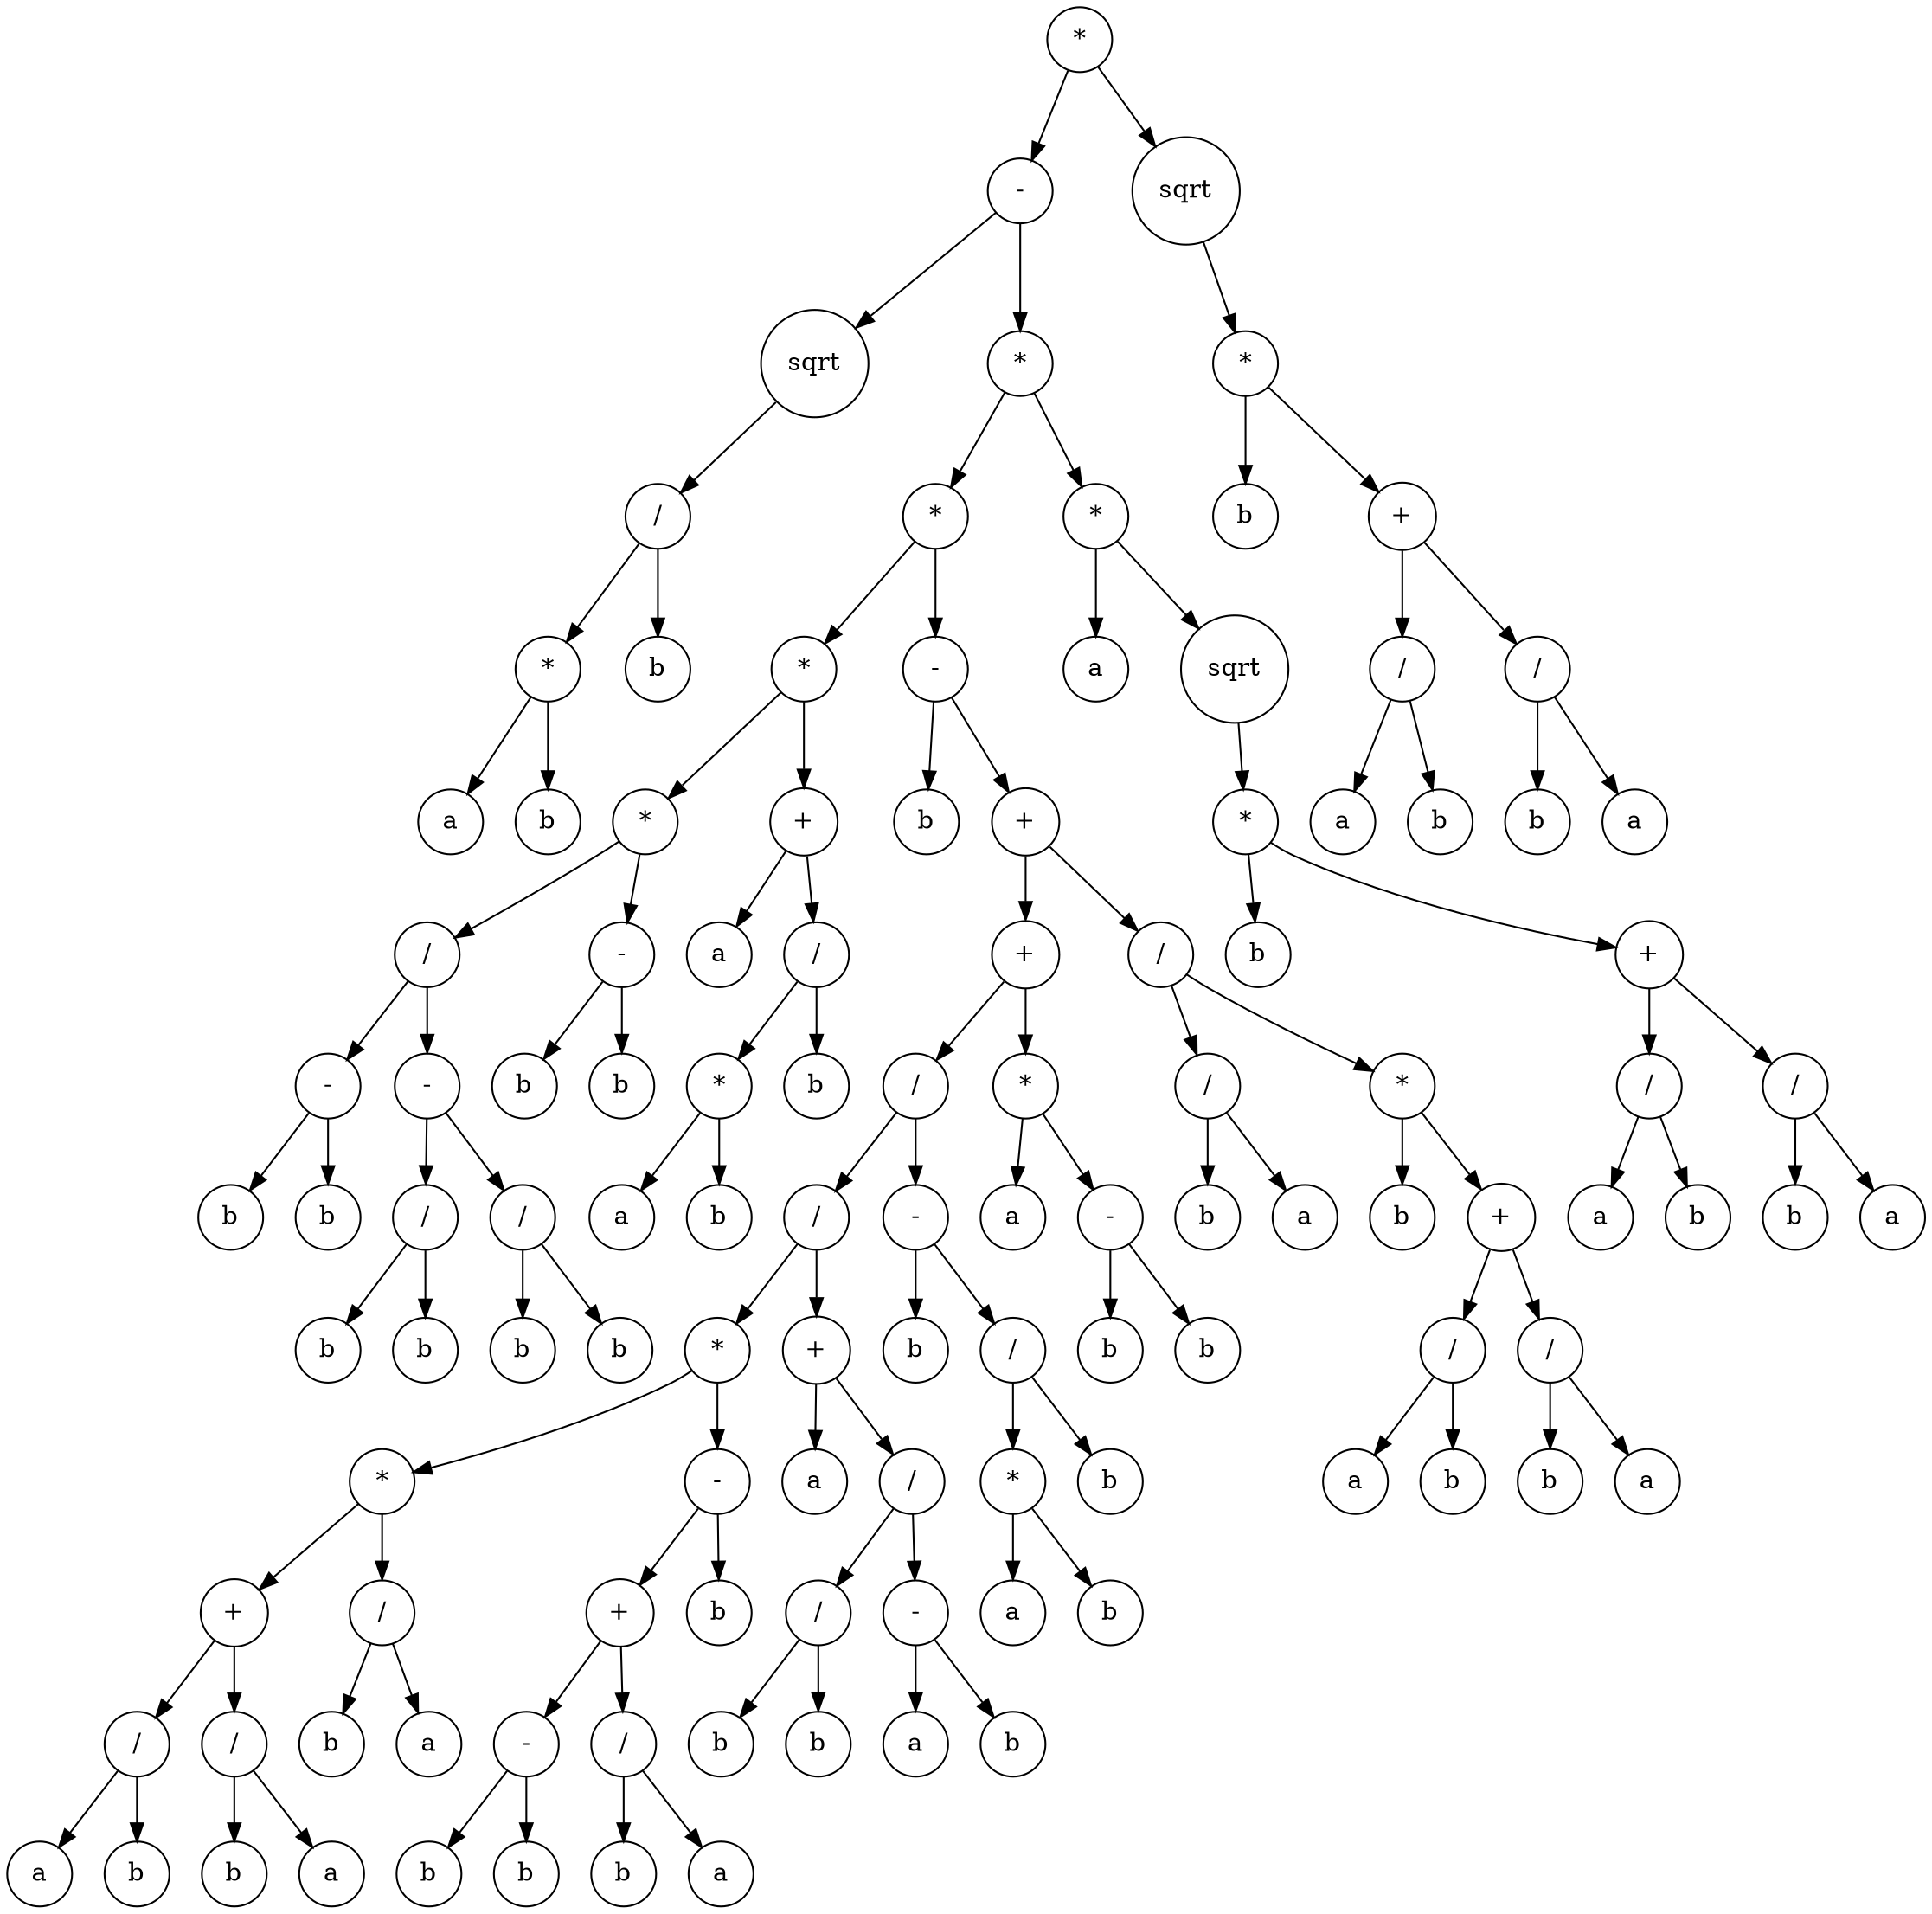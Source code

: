 digraph g {
graph [ordering=out];
node [shape=circle];
n[label = "*"];
n0[label = "-"];
n00[label = "sqrt"];
n000[label = "/"];
n0000[label = "*"];
n00000[label = "a"];
n0000 -> n00000;
n00001[label = "b"];
n0000 -> n00001;
n000 -> n0000;
n0001[label = "b"];
n000 -> n0001;
n00 -> n000;
n0 -> n00;
n01[label = "*"];
n010[label = "*"];
n0100[label = "*"];
n01000[label = "*"];
n010000[label = "/"];
n0100000[label = "-"];
n01000000[label = "b"];
n0100000 -> n01000000;
n01000001[label = "b"];
n0100000 -> n01000001;
n010000 -> n0100000;
n0100001[label = "-"];
n01000010[label = "/"];
n010000100[label = "b"];
n01000010 -> n010000100;
n010000101[label = "b"];
n01000010 -> n010000101;
n0100001 -> n01000010;
n01000011[label = "/"];
n010000110[label = "b"];
n01000011 -> n010000110;
n010000111[label = "b"];
n01000011 -> n010000111;
n0100001 -> n01000011;
n010000 -> n0100001;
n01000 -> n010000;
n010001[label = "-"];
n0100010[label = "b"];
n010001 -> n0100010;
n0100011[label = "b"];
n010001 -> n0100011;
n01000 -> n010001;
n0100 -> n01000;
n01001[label = "+"];
n010010[label = "a"];
n01001 -> n010010;
n010011[label = "/"];
n0100110[label = "*"];
n01001100[label = "a"];
n0100110 -> n01001100;
n01001101[label = "b"];
n0100110 -> n01001101;
n010011 -> n0100110;
n0100111[label = "b"];
n010011 -> n0100111;
n01001 -> n010011;
n0100 -> n01001;
n010 -> n0100;
n0101[label = "-"];
n01010[label = "b"];
n0101 -> n01010;
n01011[label = "+"];
n010110[label = "+"];
n0101100[label = "/"];
n01011000[label = "/"];
n010110000[label = "*"];
n0101100000[label = "*"];
n01011000000[label = "+"];
n010110000000[label = "/"];
n0101100000000[label = "a"];
n010110000000 -> n0101100000000;
n0101100000001[label = "b"];
n010110000000 -> n0101100000001;
n01011000000 -> n010110000000;
n010110000001[label = "/"];
n0101100000010[label = "b"];
n010110000001 -> n0101100000010;
n0101100000011[label = "a"];
n010110000001 -> n0101100000011;
n01011000000 -> n010110000001;
n0101100000 -> n01011000000;
n01011000001[label = "/"];
n010110000010[label = "b"];
n01011000001 -> n010110000010;
n010110000011[label = "a"];
n01011000001 -> n010110000011;
n0101100000 -> n01011000001;
n010110000 -> n0101100000;
n0101100001[label = "-"];
n01011000010[label = "+"];
n010110000100[label = "-"];
n0101100001000[label = "b"];
n010110000100 -> n0101100001000;
n0101100001001[label = "b"];
n010110000100 -> n0101100001001;
n01011000010 -> n010110000100;
n010110000101[label = "/"];
n0101100001010[label = "b"];
n010110000101 -> n0101100001010;
n0101100001011[label = "a"];
n010110000101 -> n0101100001011;
n01011000010 -> n010110000101;
n0101100001 -> n01011000010;
n01011000011[label = "b"];
n0101100001 -> n01011000011;
n010110000 -> n0101100001;
n01011000 -> n010110000;
n010110001[label = "+"];
n0101100010[label = "a"];
n010110001 -> n0101100010;
n0101100011[label = "/"];
n01011000110[label = "/"];
n010110001100[label = "b"];
n01011000110 -> n010110001100;
n010110001101[label = "b"];
n01011000110 -> n010110001101;
n0101100011 -> n01011000110;
n01011000111[label = "-"];
n010110001110[label = "a"];
n01011000111 -> n010110001110;
n010110001111[label = "b"];
n01011000111 -> n010110001111;
n0101100011 -> n01011000111;
n010110001 -> n0101100011;
n01011000 -> n010110001;
n0101100 -> n01011000;
n01011001[label = "-"];
n010110010[label = "b"];
n01011001 -> n010110010;
n010110011[label = "/"];
n0101100110[label = "*"];
n01011001100[label = "a"];
n0101100110 -> n01011001100;
n01011001101[label = "b"];
n0101100110 -> n01011001101;
n010110011 -> n0101100110;
n0101100111[label = "b"];
n010110011 -> n0101100111;
n01011001 -> n010110011;
n0101100 -> n01011001;
n010110 -> n0101100;
n0101101[label = "*"];
n01011010[label = "a"];
n0101101 -> n01011010;
n01011011[label = "-"];
n010110110[label = "b"];
n01011011 -> n010110110;
n010110111[label = "b"];
n01011011 -> n010110111;
n0101101 -> n01011011;
n010110 -> n0101101;
n01011 -> n010110;
n010111[label = "/"];
n0101110[label = "/"];
n01011100[label = "b"];
n0101110 -> n01011100;
n01011101[label = "a"];
n0101110 -> n01011101;
n010111 -> n0101110;
n0101111[label = "*"];
n01011110[label = "b"];
n0101111 -> n01011110;
n01011111[label = "+"];
n010111110[label = "/"];
n0101111100[label = "a"];
n010111110 -> n0101111100;
n0101111101[label = "b"];
n010111110 -> n0101111101;
n01011111 -> n010111110;
n010111111[label = "/"];
n0101111110[label = "b"];
n010111111 -> n0101111110;
n0101111111[label = "a"];
n010111111 -> n0101111111;
n01011111 -> n010111111;
n0101111 -> n01011111;
n010111 -> n0101111;
n01011 -> n010111;
n0101 -> n01011;
n010 -> n0101;
n01 -> n010;
n011[label = "*"];
n0110[label = "a"];
n011 -> n0110;
n0111[label = "sqrt"];
n01110[label = "*"];
n011100[label = "b"];
n01110 -> n011100;
n011101[label = "+"];
n0111010[label = "/"];
n01110100[label = "a"];
n0111010 -> n01110100;
n01110101[label = "b"];
n0111010 -> n01110101;
n011101 -> n0111010;
n0111011[label = "/"];
n01110110[label = "b"];
n0111011 -> n01110110;
n01110111[label = "a"];
n0111011 -> n01110111;
n011101 -> n0111011;
n01110 -> n011101;
n0111 -> n01110;
n011 -> n0111;
n01 -> n011;
n0 -> n01;
n -> n0;
n1[label = "sqrt"];
n10[label = "*"];
n100[label = "b"];
n10 -> n100;
n101[label = "+"];
n1010[label = "/"];
n10100[label = "a"];
n1010 -> n10100;
n10101[label = "b"];
n1010 -> n10101;
n101 -> n1010;
n1011[label = "/"];
n10110[label = "b"];
n1011 -> n10110;
n10111[label = "a"];
n1011 -> n10111;
n101 -> n1011;
n10 -> n101;
n1 -> n10;
n -> n1;
}
